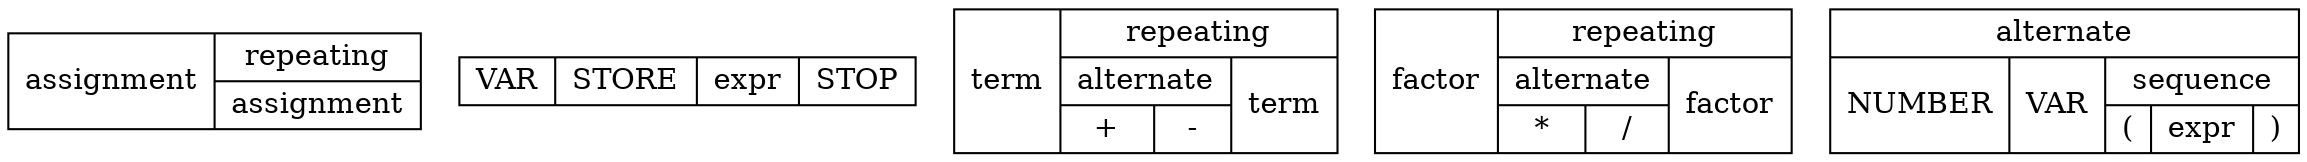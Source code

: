 digraph structs {
        node [shape=record, width=.1,height=.1];
            statements [label="<a1> assignment| {repeating |<a2> assignment}"];
            assignment [label= "VAR | STORE |<expr> expr | STOP"];
            expr [label="<t0>term | { repeating | {{alternate | {+ | -} } |<t1> term}}"];
            term [label="<f0>factor | { repeating | {{alternate | {* | /} } |<f1> factor}}"];
            factor [label="{alternate | { NUMBER | VAR | {sequence | {( |expr| )}} }}"];
    }
